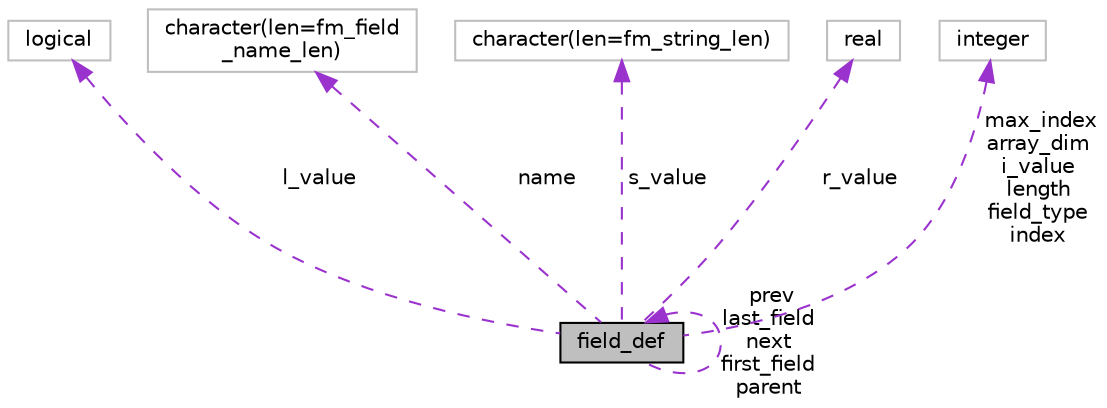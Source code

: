 digraph "field_def"
{
 // INTERACTIVE_SVG=YES
 // LATEX_PDF_SIZE
  edge [fontname="Helvetica",fontsize="10",labelfontname="Helvetica",labelfontsize="10"];
  node [fontname="Helvetica",fontsize="10",shape=record];
  Node1 [label="field_def",height=0.2,width=0.4,color="black", fillcolor="grey75", style="filled", fontcolor="black",tooltip="Private type for internal use."];
  Node2 -> Node1 [dir="back",color="darkorchid3",fontsize="10",style="dashed",label=" l_value" ,fontname="Helvetica"];
  Node2 [label="logical",height=0.2,width=0.4,color="grey75", fillcolor="white", style="filled",tooltip=" "];
  Node3 -> Node1 [dir="back",color="darkorchid3",fontsize="10",style="dashed",label=" name" ,fontname="Helvetica"];
  Node3 [label="character(len=fm_field\l_name_len)",height=0.2,width=0.4,color="grey75", fillcolor="white", style="filled",tooltip=" "];
  Node1 -> Node1 [dir="back",color="darkorchid3",fontsize="10",style="dashed",label=" prev\nlast_field\nnext\nfirst_field\nparent" ,fontname="Helvetica"];
  Node4 -> Node1 [dir="back",color="darkorchid3",fontsize="10",style="dashed",label=" s_value" ,fontname="Helvetica"];
  Node4 [label="character(len=fm_string_len)",height=0.2,width=0.4,color="grey75", fillcolor="white", style="filled",tooltip=" "];
  Node5 -> Node1 [dir="back",color="darkorchid3",fontsize="10",style="dashed",label=" r_value" ,fontname="Helvetica"];
  Node5 [label="real",height=0.2,width=0.4,color="grey75", fillcolor="white", style="filled",tooltip=" "];
  Node6 -> Node1 [dir="back",color="darkorchid3",fontsize="10",style="dashed",label=" max_index\narray_dim\ni_value\nlength\nfield_type\nindex" ,fontname="Helvetica"];
  Node6 [label="integer",height=0.2,width=0.4,color="grey75", fillcolor="white", style="filled",tooltip=" "];
}
